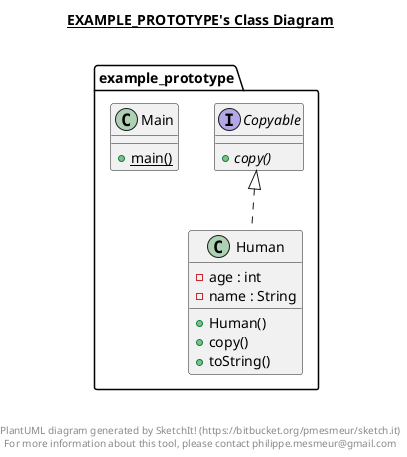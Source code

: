 @startuml

title __EXAMPLE_PROTOTYPE's Class Diagram__\n

  namespace example_prototype {
    interface example_prototype.Copyable {
        {abstract} + copy()
    }
  }
  

  namespace example_prototype {
    class example_prototype.Human {
        - age : int
        - name : String
        + Human()
        + copy()
        + toString()
    }
  }
  

  namespace example_prototype {
    class example_prototype.Main {
        {static} + main()
    }
  }
  

  example_prototype.Human .up.|> example_prototype.Copyable


right footer


PlantUML diagram generated by SketchIt! (https://bitbucket.org/pmesmeur/sketch.it)
For more information about this tool, please contact philippe.mesmeur@gmail.com
endfooter

@enduml
